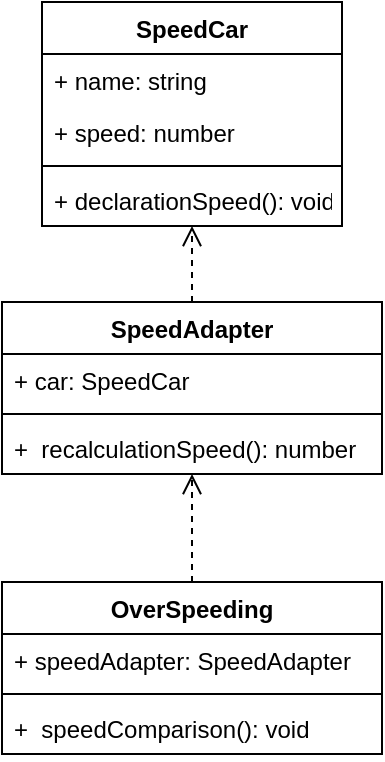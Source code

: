 <mxfile version="20.6.0" type="device"><diagram id="E9GCjzHFFgF9Bey0sQe9" name="Сторінка-1"><mxGraphModel dx="891" dy="732" grid="1" gridSize="10" guides="1" tooltips="1" connect="1" arrows="1" fold="1" page="1" pageScale="1" pageWidth="291" pageHeight="413" math="0" shadow="0"><root><mxCell id="0"/><mxCell id="1" parent="0"/><mxCell id="qJ971TBveFIsDR9z6gqz-1" value="SpeedCar" style="swimlane;fontStyle=1;align=center;verticalAlign=top;childLayout=stackLayout;horizontal=1;startSize=26;horizontalStack=0;resizeParent=1;resizeParentMax=0;resizeLast=0;collapsible=1;marginBottom=0;" parent="1" vertex="1"><mxGeometry x="362" y="19" width="150" height="112" as="geometry"/></mxCell><mxCell id="qJ971TBveFIsDR9z6gqz-2" value="+ name: string" style="text;strokeColor=none;fillColor=none;align=left;verticalAlign=top;spacingLeft=4;spacingRight=4;overflow=hidden;rotatable=0;points=[[0,0.5],[1,0.5]];portConstraint=eastwest;" parent="qJ971TBveFIsDR9z6gqz-1" vertex="1"><mxGeometry y="26" width="150" height="26" as="geometry"/></mxCell><mxCell id="qJ971TBveFIsDR9z6gqz-5" value="+ speed: number" style="text;strokeColor=none;fillColor=none;align=left;verticalAlign=top;spacingLeft=4;spacingRight=4;overflow=hidden;rotatable=0;points=[[0,0.5],[1,0.5]];portConstraint=eastwest;" parent="qJ971TBveFIsDR9z6gqz-1" vertex="1"><mxGeometry y="52" width="150" height="26" as="geometry"/></mxCell><mxCell id="qJ971TBveFIsDR9z6gqz-3" value="" style="line;strokeWidth=1;fillColor=none;align=left;verticalAlign=middle;spacingTop=-1;spacingLeft=3;spacingRight=3;rotatable=0;labelPosition=right;points=[];portConstraint=eastwest;strokeColor=inherit;" parent="qJ971TBveFIsDR9z6gqz-1" vertex="1"><mxGeometry y="78" width="150" height="8" as="geometry"/></mxCell><mxCell id="qJ971TBveFIsDR9z6gqz-4" value="+ declarationSpeed(): void" style="text;strokeColor=none;fillColor=none;align=left;verticalAlign=top;spacingLeft=4;spacingRight=4;overflow=hidden;rotatable=0;points=[[0,0.5],[1,0.5]];portConstraint=eastwest;" parent="qJ971TBveFIsDR9z6gqz-1" vertex="1"><mxGeometry y="86" width="150" height="26" as="geometry"/></mxCell><mxCell id="qJ971TBveFIsDR9z6gqz-6" value="SpeedAdapter" style="swimlane;fontStyle=1;align=center;verticalAlign=top;childLayout=stackLayout;horizontal=1;startSize=26;horizontalStack=0;resizeParent=1;resizeParentMax=0;resizeLast=0;collapsible=1;marginBottom=0;" parent="1" vertex="1"><mxGeometry x="342" y="169" width="190" height="86" as="geometry"/></mxCell><mxCell id="qJ971TBveFIsDR9z6gqz-7" value="+ car: SpeedCar" style="text;strokeColor=none;fillColor=none;align=left;verticalAlign=top;spacingLeft=4;spacingRight=4;overflow=hidden;rotatable=0;points=[[0,0.5],[1,0.5]];portConstraint=eastwest;" parent="qJ971TBveFIsDR9z6gqz-6" vertex="1"><mxGeometry y="26" width="190" height="26" as="geometry"/></mxCell><mxCell id="qJ971TBveFIsDR9z6gqz-8" value="" style="line;strokeWidth=1;fillColor=none;align=left;verticalAlign=middle;spacingTop=-1;spacingLeft=3;spacingRight=3;rotatable=0;labelPosition=right;points=[];portConstraint=eastwest;strokeColor=inherit;" parent="qJ971TBveFIsDR9z6gqz-6" vertex="1"><mxGeometry y="52" width="190" height="8" as="geometry"/></mxCell><mxCell id="qJ971TBveFIsDR9z6gqz-9" value="+  recalculationSpeed(): number" style="text;strokeColor=none;fillColor=none;align=left;verticalAlign=top;spacingLeft=4;spacingRight=4;overflow=hidden;rotatable=0;points=[[0,0.5],[1,0.5]];portConstraint=eastwest;" parent="qJ971TBveFIsDR9z6gqz-6" vertex="1"><mxGeometry y="60" width="190" height="26" as="geometry"/></mxCell><mxCell id="qJ971TBveFIsDR9z6gqz-15" value="OverSpeeding" style="swimlane;fontStyle=1;align=center;verticalAlign=top;childLayout=stackLayout;horizontal=1;startSize=26;horizontalStack=0;resizeParent=1;resizeParentMax=0;resizeLast=0;collapsible=1;marginBottom=0;" parent="1" vertex="1"><mxGeometry x="342" y="309" width="190" height="86" as="geometry"/></mxCell><mxCell id="qJ971TBveFIsDR9z6gqz-16" value="+ speedAdapter: SpeedAdapter" style="text;strokeColor=none;fillColor=none;align=left;verticalAlign=top;spacingLeft=4;spacingRight=4;overflow=hidden;rotatable=0;points=[[0,0.5],[1,0.5]];portConstraint=eastwest;" parent="qJ971TBveFIsDR9z6gqz-15" vertex="1"><mxGeometry y="26" width="190" height="26" as="geometry"/></mxCell><mxCell id="qJ971TBveFIsDR9z6gqz-17" value="" style="line;strokeWidth=1;fillColor=none;align=left;verticalAlign=middle;spacingTop=-1;spacingLeft=3;spacingRight=3;rotatable=0;labelPosition=right;points=[];portConstraint=eastwest;strokeColor=inherit;" parent="qJ971TBveFIsDR9z6gqz-15" vertex="1"><mxGeometry y="52" width="190" height="8" as="geometry"/></mxCell><mxCell id="qJ971TBveFIsDR9z6gqz-18" value="+  speedComparison(): void" style="text;strokeColor=none;fillColor=none;align=left;verticalAlign=top;spacingLeft=4;spacingRight=4;overflow=hidden;rotatable=0;points=[[0,0.5],[1,0.5]];portConstraint=eastwest;" parent="qJ971TBveFIsDR9z6gqz-15" vertex="1"><mxGeometry y="60" width="190" height="26" as="geometry"/></mxCell><mxCell id="qJ971TBveFIsDR9z6gqz-20" value="" style="html=1;verticalAlign=bottom;endArrow=open;dashed=1;endSize=8;rounded=0;" parent="1" source="qJ971TBveFIsDR9z6gqz-6" target="qJ971TBveFIsDR9z6gqz-1" edge="1"><mxGeometry x="0.379" y="-45" relative="1" as="geometry"><mxPoint x="342" y="239" as="sourcePoint"/><mxPoint x="262" y="239" as="targetPoint"/><mxPoint as="offset"/></mxGeometry></mxCell><mxCell id="qJ971TBveFIsDR9z6gqz-21" value="" style="html=1;verticalAlign=bottom;endArrow=open;dashed=1;endSize=8;rounded=0;" parent="1" source="qJ971TBveFIsDR9z6gqz-15" target="qJ971TBveFIsDR9z6gqz-6" edge="1"><mxGeometry x="0.379" y="-45" relative="1" as="geometry"><mxPoint x="447" y="179" as="sourcePoint"/><mxPoint x="447" y="121" as="targetPoint"/><mxPoint as="offset"/></mxGeometry></mxCell></root></mxGraphModel></diagram></mxfile>